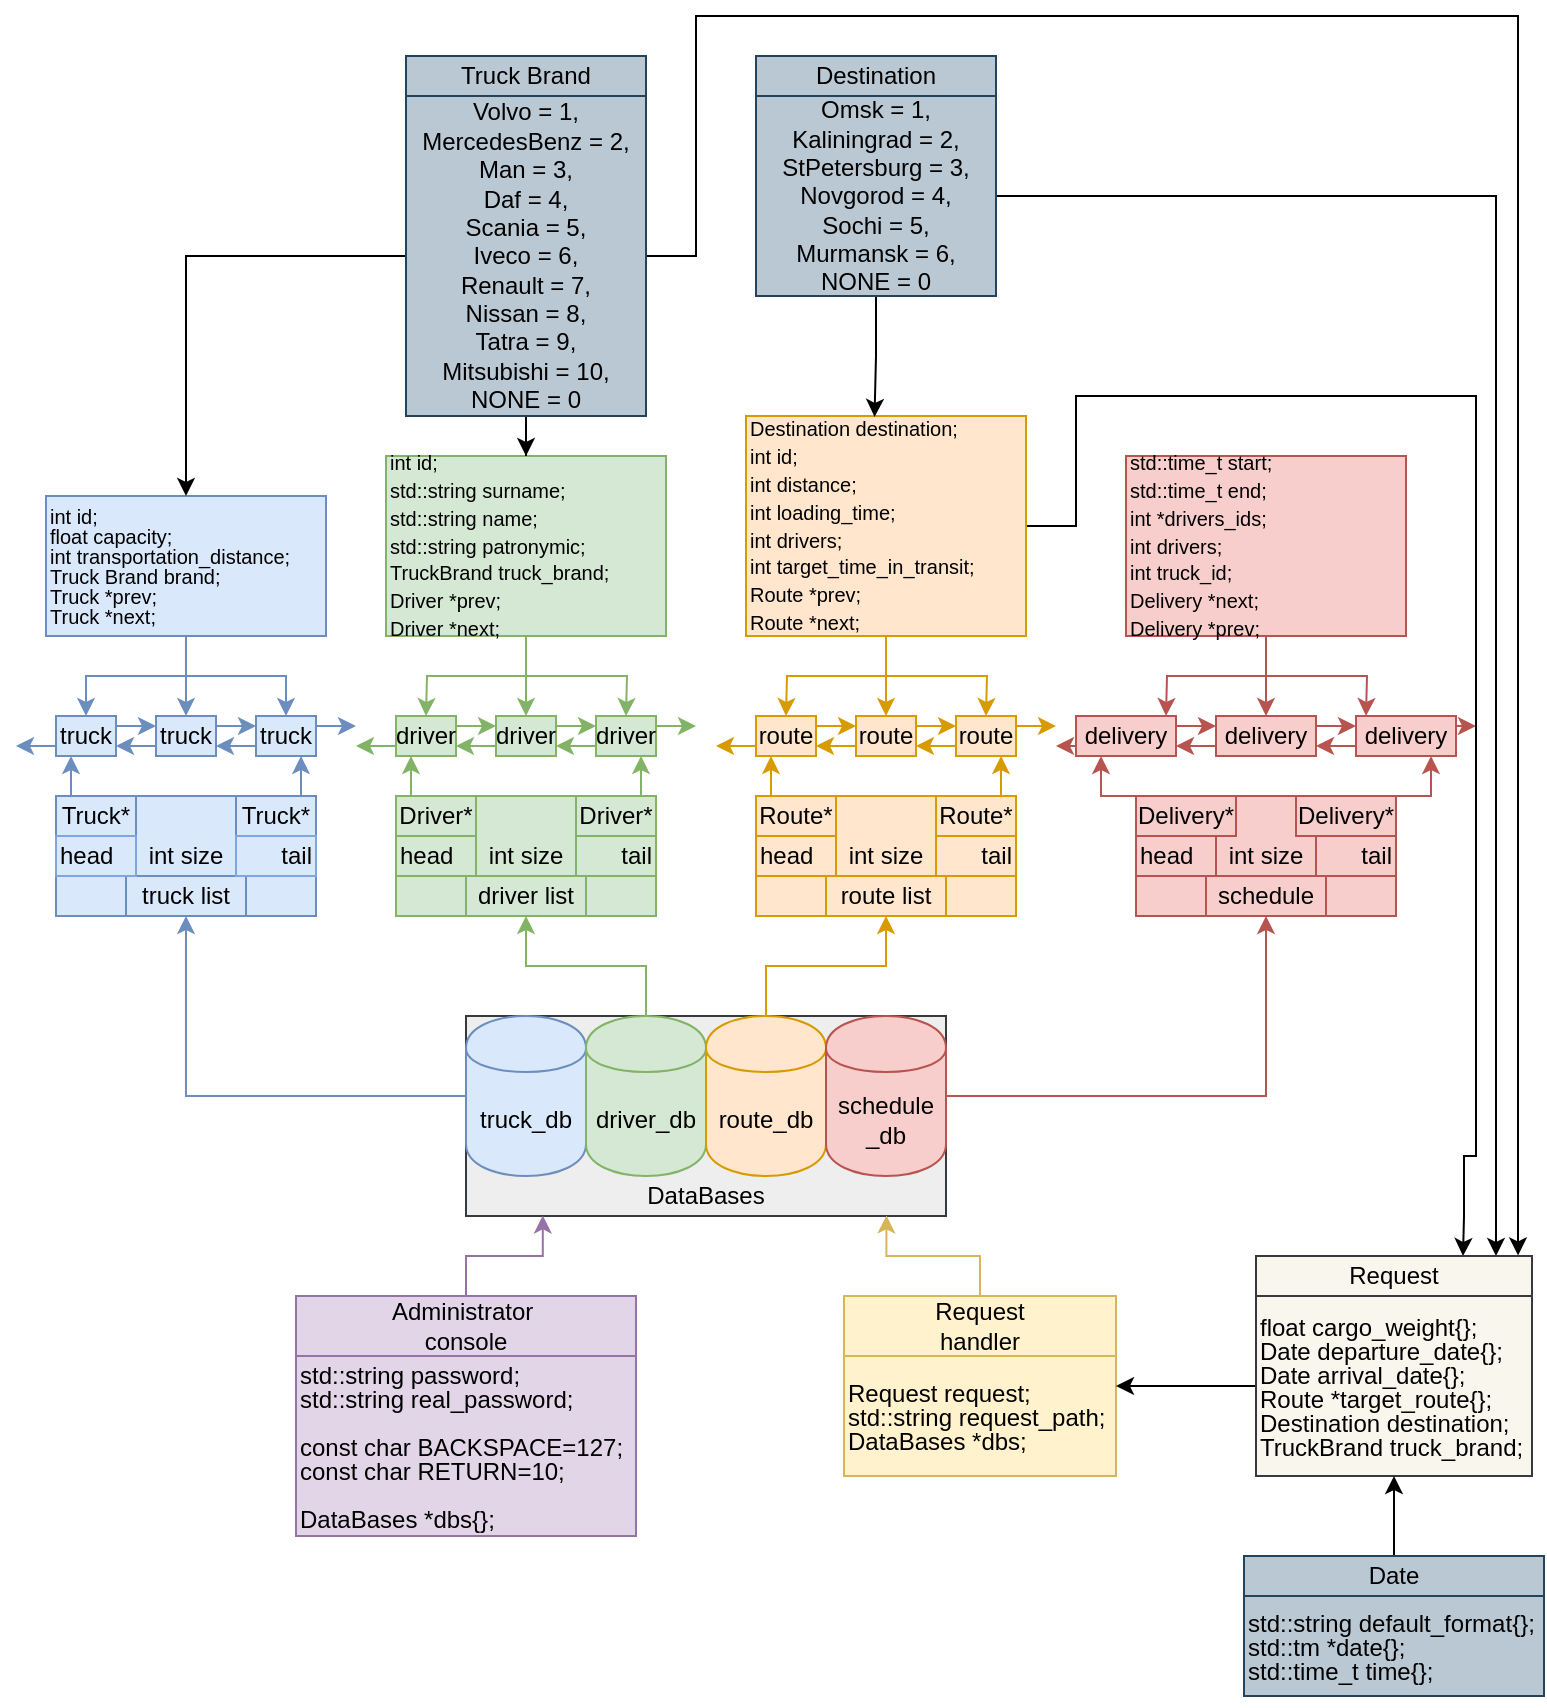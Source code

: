 <mxfile version="13.9.9" type="device"><diagram id="n6mHohmxDM7o-OquMsYE" name="Page-1"><mxGraphModel dx="2247" dy="1992" grid="1" gridSize="10" guides="1" tooltips="1" connect="1" arrows="1" fold="1" page="1" pageScale="1" pageWidth="827" pageHeight="1169" math="0" shadow="0"><root><mxCell id="0"/><mxCell id="1" parent="0"/><mxCell id="5kp5psPWFMdRMqRrBMbs-1" value="" style="rounded=1;whiteSpace=wrap;html=1;arcSize=0;fillColor=#eeeeee;strokeColor=#36393d;" parent="1" vertex="1"><mxGeometry x="225" y="170" width="240" height="100" as="geometry"/></mxCell><mxCell id="5kp5psPWFMdRMqRrBMbs-132" style="edgeStyle=orthogonalEdgeStyle;rounded=0;orthogonalLoop=1;jettySize=auto;html=1;entryX=0.5;entryY=1;entryDx=0;entryDy=0;fillColor=#dae8fc;strokeColor=#6c8ebf;" parent="1" source="5kp5psPWFMdRMqRrBMbs-7" target="5kp5psPWFMdRMqRrBMbs-36" edge="1"><mxGeometry relative="1" as="geometry"/></mxCell><mxCell id="5kp5psPWFMdRMqRrBMbs-7" value="truck_db" style="shape=cylinder;whiteSpace=wrap;html=1;boundedLbl=1;backgroundOutline=1;fillColor=#dae8fc;strokeColor=#6c8ebf;" parent="1" vertex="1"><mxGeometry x="225" y="170" width="60" height="80" as="geometry"/></mxCell><mxCell id="5kp5psPWFMdRMqRrBMbs-133" style="edgeStyle=orthogonalEdgeStyle;rounded=0;orthogonalLoop=1;jettySize=auto;html=1;entryX=0.5;entryY=1;entryDx=0;entryDy=0;fillColor=#d5e8d4;strokeColor=#82b366;" parent="1" source="5kp5psPWFMdRMqRrBMbs-8" target="5kp5psPWFMdRMqRrBMbs-80" edge="1"><mxGeometry relative="1" as="geometry"/></mxCell><mxCell id="5kp5psPWFMdRMqRrBMbs-8" value="driver_db" style="shape=cylinder;whiteSpace=wrap;html=1;boundedLbl=1;backgroundOutline=1;fillColor=#d5e8d4;strokeColor=#82b366;" parent="1" vertex="1"><mxGeometry x="285" y="170" width="60" height="80" as="geometry"/></mxCell><mxCell id="5kp5psPWFMdRMqRrBMbs-134" style="edgeStyle=orthogonalEdgeStyle;rounded=0;orthogonalLoop=1;jettySize=auto;html=1;entryX=0.5;entryY=1;entryDx=0;entryDy=0;fillColor=#ffe6cc;strokeColor=#d79b00;" parent="1" source="5kp5psPWFMdRMqRrBMbs-9" target="5kp5psPWFMdRMqRrBMbs-100" edge="1"><mxGeometry relative="1" as="geometry"/></mxCell><mxCell id="5kp5psPWFMdRMqRrBMbs-9" value="route_db" style="shape=cylinder;whiteSpace=wrap;html=1;boundedLbl=1;backgroundOutline=1;fillColor=#ffe6cc;strokeColor=#d79b00;" parent="1" vertex="1"><mxGeometry x="345" y="170" width="60" height="80" as="geometry"/></mxCell><mxCell id="5kp5psPWFMdRMqRrBMbs-135" style="edgeStyle=orthogonalEdgeStyle;rounded=0;orthogonalLoop=1;jettySize=auto;html=1;entryX=0.5;entryY=1;entryDx=0;entryDy=0;fillColor=#f8cecc;strokeColor=#b85450;" parent="1" source="5kp5psPWFMdRMqRrBMbs-10" target="5kp5psPWFMdRMqRrBMbs-120" edge="1"><mxGeometry relative="1" as="geometry"/></mxCell><mxCell id="5kp5psPWFMdRMqRrBMbs-10" value="schedule&lt;br&gt;_db" style="shape=cylinder;whiteSpace=wrap;html=1;boundedLbl=1;backgroundOutline=1;fillColor=#f8cecc;strokeColor=#b85450;" parent="1" vertex="1"><mxGeometry x="405" y="170" width="60" height="80" as="geometry"/></mxCell><mxCell id="5kp5psPWFMdRMqRrBMbs-11" value="DataBases" style="text;html=1;strokeColor=none;fillColor=none;align=center;verticalAlign=middle;whiteSpace=wrap;rounded=0;" parent="1" vertex="1"><mxGeometry x="310" y="250" width="70" height="20" as="geometry"/></mxCell><mxCell id="lHsm9hXF4yc0AMKcYrPm-3" style="edgeStyle=orthogonalEdgeStyle;rounded=0;sketch=0;orthogonalLoop=1;jettySize=auto;html=1;entryX=0.16;entryY=0.997;entryDx=0;entryDy=0;entryPerimeter=0;shadow=0;fillColor=#e1d5e7;strokeColor=#9673a6;" parent="1" source="5kp5psPWFMdRMqRrBMbs-12" target="5kp5psPWFMdRMqRrBMbs-1" edge="1"><mxGeometry relative="1" as="geometry"/></mxCell><mxCell id="5kp5psPWFMdRMqRrBMbs-12" value="Administrator&amp;nbsp;&lt;br&gt;console" style="rounded=0;whiteSpace=wrap;html=1;fillColor=#e1d5e7;strokeColor=#9673a6;" parent="1" vertex="1"><mxGeometry x="140" y="310" width="170" height="30" as="geometry"/></mxCell><mxCell id="5kp5psPWFMdRMqRrBMbs-13" value="truck" style="rounded=0;whiteSpace=wrap;html=1;fillColor=#dae8fc;strokeColor=#6c8ebf;" parent="1" vertex="1"><mxGeometry x="20" y="20" width="30" height="20" as="geometry"/></mxCell><mxCell id="5kp5psPWFMdRMqRrBMbs-14" value="truck" style="rounded=0;whiteSpace=wrap;html=1;fillColor=#dae8fc;strokeColor=#6c8ebf;" parent="1" vertex="1"><mxGeometry x="70" y="20" width="30" height="20" as="geometry"/></mxCell><mxCell id="5kp5psPWFMdRMqRrBMbs-15" value="truck" style="rounded=0;whiteSpace=wrap;html=1;fillColor=#dae8fc;strokeColor=#6c8ebf;" parent="1" vertex="1"><mxGeometry x="120" y="20" width="30" height="20" as="geometry"/></mxCell><mxCell id="5kp5psPWFMdRMqRrBMbs-17" value="" style="endArrow=classic;html=1;exitX=1;exitY=0.25;exitDx=0;exitDy=0;entryX=0;entryY=0.25;entryDx=0;entryDy=0;fillColor=#dae8fc;strokeColor=#6c8ebf;" parent="1" source="5kp5psPWFMdRMqRrBMbs-13" target="5kp5psPWFMdRMqRrBMbs-14" edge="1"><mxGeometry width="50" height="50" relative="1" as="geometry"><mxPoint x="60" y="90" as="sourcePoint"/><mxPoint x="110" y="40" as="targetPoint"/></mxGeometry></mxCell><mxCell id="5kp5psPWFMdRMqRrBMbs-18" value="" style="endArrow=classic;html=1;exitX=1;exitY=0.25;exitDx=0;exitDy=0;entryX=0;entryY=0.25;entryDx=0;entryDy=0;fillColor=#dae8fc;strokeColor=#6c8ebf;" parent="1" source="5kp5psPWFMdRMqRrBMbs-14" target="5kp5psPWFMdRMqRrBMbs-15" edge="1"><mxGeometry width="50" height="50" relative="1" as="geometry"><mxPoint x="100" y="29.95" as="sourcePoint"/><mxPoint x="120" y="29.95" as="targetPoint"/></mxGeometry></mxCell><mxCell id="5kp5psPWFMdRMqRrBMbs-21" value="" style="endArrow=classic;html=1;exitX=0;exitY=0.75;exitDx=0;exitDy=0;entryX=1;entryY=0.75;entryDx=0;entryDy=0;fillColor=#dae8fc;strokeColor=#6c8ebf;" parent="1" source="5kp5psPWFMdRMqRrBMbs-15" target="5kp5psPWFMdRMqRrBMbs-14" edge="1"><mxGeometry width="50" height="50" relative="1" as="geometry"><mxPoint x="80" y="45" as="sourcePoint"/><mxPoint x="100" y="45" as="targetPoint"/></mxGeometry></mxCell><mxCell id="5kp5psPWFMdRMqRrBMbs-22" value="" style="endArrow=classic;html=1;exitX=0;exitY=0.75;exitDx=0;exitDy=0;entryX=1;entryY=0.75;entryDx=0;entryDy=0;fillColor=#dae8fc;strokeColor=#6c8ebf;" parent="1" source="5kp5psPWFMdRMqRrBMbs-14" target="5kp5psPWFMdRMqRrBMbs-13" edge="1"><mxGeometry width="50" height="50" relative="1" as="geometry"><mxPoint x="90" y="55" as="sourcePoint"/><mxPoint x="110" y="55" as="targetPoint"/></mxGeometry></mxCell><mxCell id="5kp5psPWFMdRMqRrBMbs-35" value="" style="rounded=0;whiteSpace=wrap;html=1;fillColor=#dae8fc;strokeColor=#6c8ebf;" parent="1" vertex="1"><mxGeometry x="20" y="60" width="130" height="60" as="geometry"/></mxCell><mxCell id="5kp5psPWFMdRMqRrBMbs-36" value="truck list" style="text;html=1;strokeColor=#6c8ebf;fillColor=#dae8fc;align=center;verticalAlign=middle;whiteSpace=wrap;rounded=0;" parent="1" vertex="1"><mxGeometry x="55" y="100" width="60" height="20" as="geometry"/></mxCell><mxCell id="5kp5psPWFMdRMqRrBMbs-42" style="edgeStyle=orthogonalEdgeStyle;rounded=0;orthogonalLoop=1;jettySize=auto;html=1;exitX=0.25;exitY=0;exitDx=0;exitDy=0;entryX=0.25;entryY=1;entryDx=0;entryDy=0;fillColor=#dae8fc;strokeColor=#6c8ebf;" parent="1" source="5kp5psPWFMdRMqRrBMbs-38" target="5kp5psPWFMdRMqRrBMbs-13" edge="1"><mxGeometry relative="1" as="geometry"/></mxCell><mxCell id="5kp5psPWFMdRMqRrBMbs-38" value="Truck*" style="rounded=0;whiteSpace=wrap;html=1;fillColor=#dae8fc;strokeColor=#6c8ebf;" parent="1" vertex="1"><mxGeometry x="20" y="60" width="40" height="20" as="geometry"/></mxCell><mxCell id="5kp5psPWFMdRMqRrBMbs-39" value="head" style="text;html=1;strokeColor=#7EA6E0;fillColor=none;align=left;verticalAlign=middle;whiteSpace=wrap;rounded=0;" parent="1" vertex="1"><mxGeometry x="20" y="80" width="40" height="20" as="geometry"/></mxCell><mxCell id="5kp5psPWFMdRMqRrBMbs-43" style="edgeStyle=orthogonalEdgeStyle;rounded=0;orthogonalLoop=1;jettySize=auto;html=1;exitX=0.75;exitY=0;exitDx=0;exitDy=0;entryX=0.75;entryY=1;entryDx=0;entryDy=0;fillColor=#dae8fc;strokeColor=#6c8ebf;" parent="1" source="5kp5psPWFMdRMqRrBMbs-40" target="5kp5psPWFMdRMqRrBMbs-15" edge="1"><mxGeometry relative="1" as="geometry"/></mxCell><mxCell id="5kp5psPWFMdRMqRrBMbs-40" value="Truck*" style="rounded=0;whiteSpace=wrap;html=1;fillColor=#dae8fc;strokeColor=#6c8ebf;" parent="1" vertex="1"><mxGeometry x="110" y="60" width="40" height="20" as="geometry"/></mxCell><mxCell id="5kp5psPWFMdRMqRrBMbs-41" value="tail" style="text;html=1;strokeColor=#7EA6E0;fillColor=none;align=right;verticalAlign=middle;whiteSpace=wrap;rounded=0;" parent="1" vertex="1"><mxGeometry x="110" y="80" width="40" height="20" as="geometry"/></mxCell><mxCell id="5kp5psPWFMdRMqRrBMbs-46" value="" style="endArrow=classic;html=1;exitX=0;exitY=0.75;exitDx=0;exitDy=0;fillColor=#dae8fc;strokeColor=#6c8ebf;" parent="1" source="5kp5psPWFMdRMqRrBMbs-13" edge="1"><mxGeometry width="50" height="50" relative="1" as="geometry"><mxPoint x="-10" y="20" as="sourcePoint"/><mxPoint y="35" as="targetPoint"/></mxGeometry></mxCell><mxCell id="5kp5psPWFMdRMqRrBMbs-47" value="" style="endArrow=classic;html=1;exitX=1;exitY=0.25;exitDx=0;exitDy=0;fillColor=#dae8fc;strokeColor=#6c8ebf;" parent="1" source="5kp5psPWFMdRMqRrBMbs-15" edge="1"><mxGeometry width="50" height="50" relative="1" as="geometry"><mxPoint x="180" y="29.9" as="sourcePoint"/><mxPoint x="170" y="25" as="targetPoint"/></mxGeometry></mxCell><mxCell id="5kp5psPWFMdRMqRrBMbs-136" style="edgeStyle=orthogonalEdgeStyle;rounded=0;orthogonalLoop=1;jettySize=auto;html=1;entryX=0.5;entryY=0;entryDx=0;entryDy=0;fillColor=#dae8fc;strokeColor=#6c8ebf;" parent="1" source="5kp5psPWFMdRMqRrBMbs-48" target="5kp5psPWFMdRMqRrBMbs-13" edge="1"><mxGeometry relative="1" as="geometry"/></mxCell><mxCell id="5kp5psPWFMdRMqRrBMbs-137" style="edgeStyle=orthogonalEdgeStyle;rounded=0;orthogonalLoop=1;jettySize=auto;html=1;entryX=0.5;entryY=0;entryDx=0;entryDy=0;fillColor=#dae8fc;strokeColor=#6c8ebf;" parent="1" source="5kp5psPWFMdRMqRrBMbs-48" target="5kp5psPWFMdRMqRrBMbs-14" edge="1"><mxGeometry relative="1" as="geometry"/></mxCell><mxCell id="5kp5psPWFMdRMqRrBMbs-138" style="edgeStyle=orthogonalEdgeStyle;rounded=0;orthogonalLoop=1;jettySize=auto;html=1;entryX=0.5;entryY=0;entryDx=0;entryDy=0;fillColor=#dae8fc;strokeColor=#6c8ebf;" parent="1" source="5kp5psPWFMdRMqRrBMbs-48" target="5kp5psPWFMdRMqRrBMbs-15" edge="1"><mxGeometry relative="1" as="geometry"/></mxCell><mxCell id="5kp5psPWFMdRMqRrBMbs-48" value="&lt;div style=&quot;line-height: 30% ; font-size: 10px&quot;&gt;&lt;p style=&quot;line-height: 100%&quot;&gt;&lt;span&gt;int id;&lt;br&gt;&lt;/span&gt;&lt;span&gt;float capacity;&amp;nbsp;&lt;br&gt;&lt;/span&gt;&lt;span&gt;int transportation_distance;&amp;nbsp;&lt;br&gt;&lt;/span&gt;&lt;span&gt;Truck Brand brand;&amp;nbsp;&lt;br&gt;&lt;/span&gt;&lt;span&gt;Truck *prev;&amp;nbsp;&lt;br&gt;&lt;/span&gt;&lt;span&gt;Truck *next;&lt;/span&gt;&lt;/p&gt;&lt;/div&gt;" style="rounded=0;whiteSpace=wrap;html=1;fillColor=#dae8fc;strokeColor=#6c8ebf;align=left;" parent="1" vertex="1"><mxGeometry x="15" y="-90" width="140" height="70" as="geometry"/></mxCell><mxCell id="5kp5psPWFMdRMqRrBMbs-72" value="driver" style="rounded=0;whiteSpace=wrap;html=1;fillColor=#d5e8d4;strokeColor=#82b366;" parent="1" vertex="1"><mxGeometry x="190" y="20" width="30" height="20" as="geometry"/></mxCell><mxCell id="5kp5psPWFMdRMqRrBMbs-73" value="driver" style="rounded=0;whiteSpace=wrap;html=1;fillColor=#d5e8d4;strokeColor=#82b366;" parent="1" vertex="1"><mxGeometry x="240" y="20" width="30" height="20" as="geometry"/></mxCell><mxCell id="5kp5psPWFMdRMqRrBMbs-74" value="driver" style="rounded=0;whiteSpace=wrap;html=1;fillColor=#d5e8d4;strokeColor=#82b366;" parent="1" vertex="1"><mxGeometry x="290" y="20" width="30" height="20" as="geometry"/></mxCell><mxCell id="5kp5psPWFMdRMqRrBMbs-75" value="" style="endArrow=classic;html=1;exitX=1;exitY=0.25;exitDx=0;exitDy=0;entryX=0;entryY=0.25;entryDx=0;entryDy=0;fillColor=#d5e8d4;strokeColor=#82b366;" parent="1" source="5kp5psPWFMdRMqRrBMbs-72" target="5kp5psPWFMdRMqRrBMbs-73" edge="1"><mxGeometry width="50" height="50" relative="1" as="geometry"><mxPoint x="230" y="90" as="sourcePoint"/><mxPoint x="280" y="40" as="targetPoint"/></mxGeometry></mxCell><mxCell id="5kp5psPWFMdRMqRrBMbs-76" value="" style="endArrow=classic;html=1;exitX=1;exitY=0.25;exitDx=0;exitDy=0;entryX=0;entryY=0.25;entryDx=0;entryDy=0;fillColor=#d5e8d4;strokeColor=#82b366;" parent="1" source="5kp5psPWFMdRMqRrBMbs-73" target="5kp5psPWFMdRMqRrBMbs-74" edge="1"><mxGeometry width="50" height="50" relative="1" as="geometry"><mxPoint x="270" y="29.95" as="sourcePoint"/><mxPoint x="290" y="29.95" as="targetPoint"/></mxGeometry></mxCell><mxCell id="5kp5psPWFMdRMqRrBMbs-77" value="" style="endArrow=classic;html=1;exitX=0;exitY=0.75;exitDx=0;exitDy=0;entryX=1;entryY=0.75;entryDx=0;entryDy=0;fillColor=#d5e8d4;strokeColor=#82b366;" parent="1" source="5kp5psPWFMdRMqRrBMbs-74" target="5kp5psPWFMdRMqRrBMbs-73" edge="1"><mxGeometry width="50" height="50" relative="1" as="geometry"><mxPoint x="250" y="45" as="sourcePoint"/><mxPoint x="270" y="45" as="targetPoint"/></mxGeometry></mxCell><mxCell id="5kp5psPWFMdRMqRrBMbs-78" value="" style="endArrow=classic;html=1;exitX=0;exitY=0.75;exitDx=0;exitDy=0;entryX=1;entryY=0.75;entryDx=0;entryDy=0;fillColor=#d5e8d4;strokeColor=#82b366;" parent="1" source="5kp5psPWFMdRMqRrBMbs-73" target="5kp5psPWFMdRMqRrBMbs-72" edge="1"><mxGeometry width="50" height="50" relative="1" as="geometry"><mxPoint x="260" y="55" as="sourcePoint"/><mxPoint x="280" y="55" as="targetPoint"/></mxGeometry></mxCell><mxCell id="5kp5psPWFMdRMqRrBMbs-79" value="" style="rounded=0;whiteSpace=wrap;html=1;fillColor=#d5e8d4;strokeColor=#82b366;" parent="1" vertex="1"><mxGeometry x="190" y="60" width="130" height="60" as="geometry"/></mxCell><mxCell id="5kp5psPWFMdRMqRrBMbs-80" value="driver list" style="text;html=1;strokeColor=#82b366;fillColor=#d5e8d4;align=center;verticalAlign=middle;whiteSpace=wrap;rounded=0;" parent="1" vertex="1"><mxGeometry x="225" y="100" width="60" height="20" as="geometry"/></mxCell><mxCell id="5kp5psPWFMdRMqRrBMbs-81" style="edgeStyle=orthogonalEdgeStyle;rounded=0;orthogonalLoop=1;jettySize=auto;html=1;exitX=0.25;exitY=0;exitDx=0;exitDy=0;entryX=0.25;entryY=1;entryDx=0;entryDy=0;fillColor=#d5e8d4;strokeColor=#82b366;" parent="1" source="5kp5psPWFMdRMqRrBMbs-82" target="5kp5psPWFMdRMqRrBMbs-72" edge="1"><mxGeometry relative="1" as="geometry"/></mxCell><mxCell id="5kp5psPWFMdRMqRrBMbs-82" value="Driver*" style="rounded=0;whiteSpace=wrap;html=1;fillColor=#d5e8d4;strokeColor=#82b366;" parent="1" vertex="1"><mxGeometry x="190" y="60" width="40" height="20" as="geometry"/></mxCell><mxCell id="5kp5psPWFMdRMqRrBMbs-83" value="head" style="text;html=1;strokeColor=#82b366;fillColor=#d5e8d4;align=left;verticalAlign=middle;whiteSpace=wrap;rounded=0;" parent="1" vertex="1"><mxGeometry x="190" y="80" width="40" height="20" as="geometry"/></mxCell><mxCell id="5kp5psPWFMdRMqRrBMbs-84" style="edgeStyle=orthogonalEdgeStyle;rounded=0;orthogonalLoop=1;jettySize=auto;html=1;exitX=0.75;exitY=0;exitDx=0;exitDy=0;entryX=0.75;entryY=1;entryDx=0;entryDy=0;fillColor=#d5e8d4;strokeColor=#82b366;" parent="1" source="5kp5psPWFMdRMqRrBMbs-85" target="5kp5psPWFMdRMqRrBMbs-74" edge="1"><mxGeometry relative="1" as="geometry"/></mxCell><mxCell id="5kp5psPWFMdRMqRrBMbs-85" value="Driver*" style="rounded=0;whiteSpace=wrap;html=1;fillColor=#d5e8d4;strokeColor=#82b366;" parent="1" vertex="1"><mxGeometry x="280" y="60" width="40" height="20" as="geometry"/></mxCell><mxCell id="5kp5psPWFMdRMqRrBMbs-86" value="tail" style="text;html=1;strokeColor=#82b366;fillColor=#d5e8d4;align=right;verticalAlign=middle;whiteSpace=wrap;rounded=0;" parent="1" vertex="1"><mxGeometry x="280" y="80" width="40" height="20" as="geometry"/></mxCell><mxCell id="5kp5psPWFMdRMqRrBMbs-87" value="" style="endArrow=classic;html=1;exitX=0;exitY=0.75;exitDx=0;exitDy=0;fillColor=#d5e8d4;strokeColor=#82b366;" parent="1" source="5kp5psPWFMdRMqRrBMbs-72" edge="1"><mxGeometry width="50" height="50" relative="1" as="geometry"><mxPoint x="160" y="20" as="sourcePoint"/><mxPoint x="170" y="35" as="targetPoint"/></mxGeometry></mxCell><mxCell id="5kp5psPWFMdRMqRrBMbs-88" value="" style="endArrow=classic;html=1;exitX=1;exitY=0.25;exitDx=0;exitDy=0;fillColor=#d5e8d4;strokeColor=#82b366;" parent="1" source="5kp5psPWFMdRMqRrBMbs-74" edge="1"><mxGeometry width="50" height="50" relative="1" as="geometry"><mxPoint x="350" y="29.9" as="sourcePoint"/><mxPoint x="340" y="25" as="targetPoint"/></mxGeometry></mxCell><mxCell id="5kp5psPWFMdRMqRrBMbs-92" value="route" style="rounded=0;whiteSpace=wrap;html=1;fillColor=#ffe6cc;strokeColor=#d79b00;" parent="1" vertex="1"><mxGeometry x="370" y="20" width="30" height="20" as="geometry"/></mxCell><mxCell id="5kp5psPWFMdRMqRrBMbs-93" value="route" style="rounded=0;whiteSpace=wrap;html=1;fillColor=#ffe6cc;strokeColor=#d79b00;" parent="1" vertex="1"><mxGeometry x="420" y="20" width="30" height="20" as="geometry"/></mxCell><mxCell id="5kp5psPWFMdRMqRrBMbs-94" value="route" style="rounded=0;whiteSpace=wrap;html=1;fillColor=#ffe6cc;strokeColor=#d79b00;" parent="1" vertex="1"><mxGeometry x="470" y="20" width="30" height="20" as="geometry"/></mxCell><mxCell id="5kp5psPWFMdRMqRrBMbs-95" value="" style="endArrow=classic;html=1;exitX=1;exitY=0.25;exitDx=0;exitDy=0;entryX=0;entryY=0.25;entryDx=0;entryDy=0;fillColor=#ffe6cc;strokeColor=#d79b00;" parent="1" source="5kp5psPWFMdRMqRrBMbs-92" target="5kp5psPWFMdRMqRrBMbs-93" edge="1"><mxGeometry width="50" height="50" relative="1" as="geometry"><mxPoint x="410" y="90" as="sourcePoint"/><mxPoint x="460" y="40" as="targetPoint"/></mxGeometry></mxCell><mxCell id="5kp5psPWFMdRMqRrBMbs-96" value="" style="endArrow=classic;html=1;exitX=1;exitY=0.25;exitDx=0;exitDy=0;entryX=0;entryY=0.25;entryDx=0;entryDy=0;fillColor=#ffe6cc;strokeColor=#d79b00;" parent="1" source="5kp5psPWFMdRMqRrBMbs-93" target="5kp5psPWFMdRMqRrBMbs-94" edge="1"><mxGeometry width="50" height="50" relative="1" as="geometry"><mxPoint x="450" y="29.95" as="sourcePoint"/><mxPoint x="470" y="29.95" as="targetPoint"/></mxGeometry></mxCell><mxCell id="5kp5psPWFMdRMqRrBMbs-97" value="" style="endArrow=classic;html=1;exitX=0;exitY=0.75;exitDx=0;exitDy=0;entryX=1;entryY=0.75;entryDx=0;entryDy=0;fillColor=#ffe6cc;strokeColor=#d79b00;" parent="1" source="5kp5psPWFMdRMqRrBMbs-94" target="5kp5psPWFMdRMqRrBMbs-93" edge="1"><mxGeometry width="50" height="50" relative="1" as="geometry"><mxPoint x="430" y="45" as="sourcePoint"/><mxPoint x="450" y="45" as="targetPoint"/></mxGeometry></mxCell><mxCell id="5kp5psPWFMdRMqRrBMbs-98" value="" style="endArrow=classic;html=1;exitX=0;exitY=0.75;exitDx=0;exitDy=0;entryX=1;entryY=0.75;entryDx=0;entryDy=0;fillColor=#ffe6cc;strokeColor=#d79b00;" parent="1" source="5kp5psPWFMdRMqRrBMbs-93" target="5kp5psPWFMdRMqRrBMbs-92" edge="1"><mxGeometry width="50" height="50" relative="1" as="geometry"><mxPoint x="440" y="55" as="sourcePoint"/><mxPoint x="460" y="55" as="targetPoint"/></mxGeometry></mxCell><mxCell id="5kp5psPWFMdRMqRrBMbs-99" value="" style="rounded=0;whiteSpace=wrap;html=1;fillColor=#ffe6cc;strokeColor=#d79b00;" parent="1" vertex="1"><mxGeometry x="370" y="60" width="130" height="60" as="geometry"/></mxCell><mxCell id="5kp5psPWFMdRMqRrBMbs-100" value="route list" style="text;html=1;strokeColor=#d79b00;fillColor=#ffe6cc;align=center;verticalAlign=middle;whiteSpace=wrap;rounded=0;" parent="1" vertex="1"><mxGeometry x="405" y="100" width="60" height="20" as="geometry"/></mxCell><mxCell id="5kp5psPWFMdRMqRrBMbs-101" style="edgeStyle=orthogonalEdgeStyle;rounded=0;orthogonalLoop=1;jettySize=auto;html=1;exitX=0.25;exitY=0;exitDx=0;exitDy=0;entryX=0.25;entryY=1;entryDx=0;entryDy=0;fillColor=#ffe6cc;strokeColor=#d79b00;" parent="1" source="5kp5psPWFMdRMqRrBMbs-102" target="5kp5psPWFMdRMqRrBMbs-92" edge="1"><mxGeometry relative="1" as="geometry"/></mxCell><mxCell id="5kp5psPWFMdRMqRrBMbs-102" value="Route*" style="rounded=0;whiteSpace=wrap;html=1;fillColor=#ffe6cc;strokeColor=#d79b00;" parent="1" vertex="1"><mxGeometry x="370" y="60" width="40" height="20" as="geometry"/></mxCell><mxCell id="5kp5psPWFMdRMqRrBMbs-103" value="head" style="text;html=1;strokeColor=#d79b00;fillColor=#ffe6cc;align=left;verticalAlign=middle;whiteSpace=wrap;rounded=0;" parent="1" vertex="1"><mxGeometry x="370" y="80" width="40" height="20" as="geometry"/></mxCell><mxCell id="5kp5psPWFMdRMqRrBMbs-104" style="edgeStyle=orthogonalEdgeStyle;rounded=0;orthogonalLoop=1;jettySize=auto;html=1;exitX=0.75;exitY=0;exitDx=0;exitDy=0;entryX=0.75;entryY=1;entryDx=0;entryDy=0;fillColor=#ffe6cc;strokeColor=#d79b00;" parent="1" source="5kp5psPWFMdRMqRrBMbs-105" target="5kp5psPWFMdRMqRrBMbs-94" edge="1"><mxGeometry relative="1" as="geometry"/></mxCell><mxCell id="5kp5psPWFMdRMqRrBMbs-105" value="Route*" style="rounded=0;whiteSpace=wrap;html=1;fillColor=#ffe6cc;strokeColor=#d79b00;" parent="1" vertex="1"><mxGeometry x="460" y="60" width="40" height="20" as="geometry"/></mxCell><mxCell id="5kp5psPWFMdRMqRrBMbs-106" value="tail" style="text;html=1;strokeColor=#d79b00;fillColor=#ffe6cc;align=right;verticalAlign=middle;whiteSpace=wrap;rounded=0;" parent="1" vertex="1"><mxGeometry x="460" y="80" width="40" height="20" as="geometry"/></mxCell><mxCell id="5kp5psPWFMdRMqRrBMbs-107" value="" style="endArrow=classic;html=1;exitX=0;exitY=0.75;exitDx=0;exitDy=0;fillColor=#ffe6cc;strokeColor=#d79b00;" parent="1" source="5kp5psPWFMdRMqRrBMbs-92" edge="1"><mxGeometry width="50" height="50" relative="1" as="geometry"><mxPoint x="340" y="20" as="sourcePoint"/><mxPoint x="350" y="35" as="targetPoint"/></mxGeometry></mxCell><mxCell id="5kp5psPWFMdRMqRrBMbs-108" value="" style="endArrow=classic;html=1;exitX=1;exitY=0.25;exitDx=0;exitDy=0;fillColor=#ffe6cc;strokeColor=#d79b00;" parent="1" source="5kp5psPWFMdRMqRrBMbs-94" edge="1"><mxGeometry width="50" height="50" relative="1" as="geometry"><mxPoint x="530" y="29.9" as="sourcePoint"/><mxPoint x="520" y="25" as="targetPoint"/></mxGeometry></mxCell><mxCell id="5kp5psPWFMdRMqRrBMbs-112" value="delivery" style="rounded=0;whiteSpace=wrap;html=1;fillColor=#f8cecc;strokeColor=#b85450;" parent="1" vertex="1"><mxGeometry x="530" y="20" width="50" height="20" as="geometry"/></mxCell><mxCell id="5kp5psPWFMdRMqRrBMbs-113" value="delivery" style="rounded=0;whiteSpace=wrap;html=1;fillColor=#f8cecc;strokeColor=#b85450;" parent="1" vertex="1"><mxGeometry x="600" y="20" width="50" height="20" as="geometry"/></mxCell><mxCell id="5kp5psPWFMdRMqRrBMbs-114" value="delivery" style="rounded=0;whiteSpace=wrap;html=1;fillColor=#f8cecc;strokeColor=#b85450;" parent="1" vertex="1"><mxGeometry x="670" y="20" width="50" height="20" as="geometry"/></mxCell><mxCell id="5kp5psPWFMdRMqRrBMbs-115" value="" style="endArrow=classic;html=1;exitX=1;exitY=0.25;exitDx=0;exitDy=0;entryX=0;entryY=0.25;entryDx=0;entryDy=0;fillColor=#f8cecc;strokeColor=#b85450;" parent="1" source="5kp5psPWFMdRMqRrBMbs-112" target="5kp5psPWFMdRMqRrBMbs-113" edge="1"><mxGeometry width="50" height="50" relative="1" as="geometry"><mxPoint x="600" y="90" as="sourcePoint"/><mxPoint x="650" y="40" as="targetPoint"/></mxGeometry></mxCell><mxCell id="5kp5psPWFMdRMqRrBMbs-116" value="" style="endArrow=classic;html=1;exitX=1;exitY=0.25;exitDx=0;exitDy=0;entryX=0;entryY=0.25;entryDx=0;entryDy=0;fillColor=#f8cecc;strokeColor=#b85450;" parent="1" source="5kp5psPWFMdRMqRrBMbs-113" target="5kp5psPWFMdRMqRrBMbs-114" edge="1"><mxGeometry width="50" height="50" relative="1" as="geometry"><mxPoint x="640" y="29.95" as="sourcePoint"/><mxPoint x="660" y="29.95" as="targetPoint"/></mxGeometry></mxCell><mxCell id="5kp5psPWFMdRMqRrBMbs-117" value="" style="endArrow=classic;html=1;exitX=0;exitY=0.75;exitDx=0;exitDy=0;entryX=1;entryY=0.75;entryDx=0;entryDy=0;fillColor=#f8cecc;strokeColor=#b85450;" parent="1" source="5kp5psPWFMdRMqRrBMbs-114" target="5kp5psPWFMdRMqRrBMbs-113" edge="1"><mxGeometry width="50" height="50" relative="1" as="geometry"><mxPoint x="620" y="45" as="sourcePoint"/><mxPoint x="640" y="45" as="targetPoint"/></mxGeometry></mxCell><mxCell id="5kp5psPWFMdRMqRrBMbs-118" value="" style="endArrow=classic;html=1;exitX=0;exitY=0.75;exitDx=0;exitDy=0;entryX=1;entryY=0.75;entryDx=0;entryDy=0;fillColor=#f8cecc;strokeColor=#b85450;" parent="1" source="5kp5psPWFMdRMqRrBMbs-113" target="5kp5psPWFMdRMqRrBMbs-112" edge="1"><mxGeometry width="50" height="50" relative="1" as="geometry"><mxPoint x="630" y="55" as="sourcePoint"/><mxPoint x="650" y="55" as="targetPoint"/></mxGeometry></mxCell><mxCell id="5kp5psPWFMdRMqRrBMbs-119" value="" style="rounded=0;whiteSpace=wrap;html=1;fillColor=#f8cecc;strokeColor=#b85450;" parent="1" vertex="1"><mxGeometry x="560" y="60" width="130" height="60" as="geometry"/></mxCell><mxCell id="5kp5psPWFMdRMqRrBMbs-120" value="schedule" style="text;html=1;strokeColor=#b85450;fillColor=#f8cecc;align=center;verticalAlign=middle;whiteSpace=wrap;rounded=0;" parent="1" vertex="1"><mxGeometry x="595" y="100" width="60" height="20" as="geometry"/></mxCell><mxCell id="5kp5psPWFMdRMqRrBMbs-121" style="edgeStyle=orthogonalEdgeStyle;rounded=0;orthogonalLoop=1;jettySize=auto;html=1;exitX=0.25;exitY=0;exitDx=0;exitDy=0;entryX=0.25;entryY=1;entryDx=0;entryDy=0;fillColor=#f8cecc;strokeColor=#b85450;" parent="1" source="5kp5psPWFMdRMqRrBMbs-122" target="5kp5psPWFMdRMqRrBMbs-112" edge="1"><mxGeometry relative="1" as="geometry"/></mxCell><mxCell id="5kp5psPWFMdRMqRrBMbs-122" value="Delivery*" style="rounded=0;whiteSpace=wrap;html=1;fillColor=#f8cecc;strokeColor=#b85450;" parent="1" vertex="1"><mxGeometry x="560" y="60" width="50" height="20" as="geometry"/></mxCell><mxCell id="5kp5psPWFMdRMqRrBMbs-123" value="head" style="text;html=1;strokeColor=#b85450;fillColor=#f8cecc;align=left;verticalAlign=middle;whiteSpace=wrap;rounded=0;" parent="1" vertex="1"><mxGeometry x="560" y="80" width="40" height="20" as="geometry"/></mxCell><mxCell id="5kp5psPWFMdRMqRrBMbs-124" style="edgeStyle=orthogonalEdgeStyle;rounded=0;orthogonalLoop=1;jettySize=auto;html=1;exitX=0.75;exitY=0;exitDx=0;exitDy=0;entryX=0.75;entryY=1;entryDx=0;entryDy=0;fillColor=#f8cecc;strokeColor=#b85450;" parent="1" source="5kp5psPWFMdRMqRrBMbs-125" target="5kp5psPWFMdRMqRrBMbs-114" edge="1"><mxGeometry relative="1" as="geometry"/></mxCell><mxCell id="5kp5psPWFMdRMqRrBMbs-125" value="Delivery*" style="rounded=0;whiteSpace=wrap;html=1;fillColor=#f8cecc;strokeColor=#b85450;" parent="1" vertex="1"><mxGeometry x="640" y="60" width="50" height="20" as="geometry"/></mxCell><mxCell id="5kp5psPWFMdRMqRrBMbs-126" value="tail" style="text;html=1;strokeColor=#b85450;fillColor=#f8cecc;align=right;verticalAlign=middle;whiteSpace=wrap;rounded=0;" parent="1" vertex="1"><mxGeometry x="650" y="80" width="40" height="20" as="geometry"/></mxCell><mxCell id="5kp5psPWFMdRMqRrBMbs-127" value="" style="endArrow=classic;html=1;exitX=0;exitY=0.75;exitDx=0;exitDy=0;fillColor=#f8cecc;strokeColor=#b85450;" parent="1" source="5kp5psPWFMdRMqRrBMbs-112" edge="1"><mxGeometry width="50" height="50" relative="1" as="geometry"><mxPoint x="530" y="20" as="sourcePoint"/><mxPoint x="520" y="35" as="targetPoint"/></mxGeometry></mxCell><mxCell id="5kp5psPWFMdRMqRrBMbs-128" value="" style="endArrow=classic;html=1;exitX=1;exitY=0.25;exitDx=0;exitDy=0;fillColor=#f8cecc;strokeColor=#b85450;" parent="1" source="5kp5psPWFMdRMqRrBMbs-114" edge="1"><mxGeometry width="50" height="50" relative="1" as="geometry"><mxPoint x="720" y="29.9" as="sourcePoint"/><mxPoint x="730" y="25" as="targetPoint"/></mxGeometry></mxCell><mxCell id="5kp5psPWFMdRMqRrBMbs-139" style="edgeStyle=orthogonalEdgeStyle;rounded=0;orthogonalLoop=1;jettySize=auto;html=1;entryX=0.5;entryY=0;entryDx=0;entryDy=0;fillColor=#d5e8d4;strokeColor=#82b366;" parent="1" source="5kp5psPWFMdRMqRrBMbs-142" edge="1"><mxGeometry relative="1" as="geometry"><mxPoint x="205" y="20" as="targetPoint"/></mxGeometry></mxCell><mxCell id="5kp5psPWFMdRMqRrBMbs-140" style="edgeStyle=orthogonalEdgeStyle;rounded=0;orthogonalLoop=1;jettySize=auto;html=1;entryX=0.5;entryY=0;entryDx=0;entryDy=0;fillColor=#d5e8d4;strokeColor=#82b366;" parent="1" source="5kp5psPWFMdRMqRrBMbs-142" edge="1"><mxGeometry relative="1" as="geometry"><mxPoint x="255" y="20" as="targetPoint"/></mxGeometry></mxCell><mxCell id="5kp5psPWFMdRMqRrBMbs-141" style="edgeStyle=orthogonalEdgeStyle;rounded=0;orthogonalLoop=1;jettySize=auto;html=1;entryX=0.5;entryY=0;entryDx=0;entryDy=0;fillColor=#d5e8d4;strokeColor=#82b366;" parent="1" source="5kp5psPWFMdRMqRrBMbs-142" edge="1"><mxGeometry relative="1" as="geometry"><mxPoint x="305" y="20" as="targetPoint"/></mxGeometry></mxCell><mxCell id="5kp5psPWFMdRMqRrBMbs-142" value="&lt;div style=&quot;line-height: 30%&quot;&gt;&lt;p style=&quot;line-height: 108%&quot;&gt;&lt;span style=&quot;font-size: 10px&quot;&gt;int id;&lt;br&gt;&lt;/span&gt;&lt;span style=&quot;font-size: 10px&quot;&gt;std::string surname;&lt;br&gt;&lt;/span&gt;&lt;span style=&quot;font-size: 10px&quot;&gt;std::string name;&lt;br&gt;&lt;/span&gt;&lt;span style=&quot;font-size: 10px&quot;&gt;std::string patronymic;&lt;br&gt;&lt;/span&gt;&lt;span style=&quot;font-size: 10px&quot;&gt;TruckBrand truck_brand;&lt;br&gt;&lt;/span&gt;&lt;span style=&quot;font-size: 10px&quot;&gt;Driver *prev;&lt;br&gt;&lt;/span&gt;&lt;span style=&quot;font-size: 10px&quot;&gt;Driver *next;&lt;/span&gt;&lt;/p&gt;&lt;/div&gt;" style="rounded=0;whiteSpace=wrap;html=1;fillColor=#d5e8d4;strokeColor=#82b366;align=left;" parent="1" vertex="1"><mxGeometry x="185" y="-110" width="140" height="90" as="geometry"/></mxCell><mxCell id="5kp5psPWFMdRMqRrBMbs-143" style="edgeStyle=orthogonalEdgeStyle;rounded=0;orthogonalLoop=1;jettySize=auto;html=1;entryX=0.5;entryY=0;entryDx=0;entryDy=0;fillColor=#ffe6cc;strokeColor=#d79b00;" parent="1" source="5kp5psPWFMdRMqRrBMbs-146" edge="1"><mxGeometry relative="1" as="geometry"><mxPoint x="385" y="20" as="targetPoint"/></mxGeometry></mxCell><mxCell id="5kp5psPWFMdRMqRrBMbs-144" style="edgeStyle=orthogonalEdgeStyle;rounded=0;orthogonalLoop=1;jettySize=auto;html=1;entryX=0.5;entryY=0;entryDx=0;entryDy=0;fillColor=#ffe6cc;strokeColor=#d79b00;" parent="1" source="5kp5psPWFMdRMqRrBMbs-146" edge="1"><mxGeometry relative="1" as="geometry"><mxPoint x="435" y="20" as="targetPoint"/></mxGeometry></mxCell><mxCell id="5kp5psPWFMdRMqRrBMbs-145" style="edgeStyle=orthogonalEdgeStyle;rounded=0;orthogonalLoop=1;jettySize=auto;html=1;entryX=0.5;entryY=0;entryDx=0;entryDy=0;fillColor=#ffe6cc;strokeColor=#d79b00;" parent="1" source="5kp5psPWFMdRMqRrBMbs-146" edge="1"><mxGeometry relative="1" as="geometry"><mxPoint x="485" y="20" as="targetPoint"/></mxGeometry></mxCell><mxCell id="lHsm9hXF4yc0AMKcYrPm-14" style="edgeStyle=orthogonalEdgeStyle;rounded=0;sketch=0;orthogonalLoop=1;jettySize=auto;html=1;shadow=0;entryX=0.75;entryY=0;entryDx=0;entryDy=0;" parent="1" source="5kp5psPWFMdRMqRrBMbs-146" target="lHsm9hXF4yc0AMKcYrPm-5" edge="1"><mxGeometry relative="1" as="geometry"><mxPoint x="530" y="-140" as="targetPoint"/><Array as="points"><mxPoint x="530" y="-75"/><mxPoint x="530" y="-140"/><mxPoint x="730" y="-140"/><mxPoint x="730" y="240"/><mxPoint x="724" y="240"/><mxPoint x="724" y="270"/></Array></mxGeometry></mxCell><mxCell id="5kp5psPWFMdRMqRrBMbs-146" value="&lt;div style=&quot;line-height: 30%&quot;&gt;&lt;p style=&quot;line-height: 108%&quot;&gt;&lt;span style=&quot;font-size: 10px&quot;&gt;Destination destination;&lt;br&gt;&lt;/span&gt;&lt;span style=&quot;font-size: 10px&quot;&gt;int id;&lt;br&gt;&lt;/span&gt;&lt;span style=&quot;font-size: 10px&quot;&gt;int distance;&lt;br&gt;&lt;/span&gt;&lt;span style=&quot;font-size: 10px&quot;&gt;int loading_time;&lt;br&gt;&lt;/span&gt;&lt;span style=&quot;font-size: 10px&quot;&gt;int drivers;&lt;br&gt;&lt;/span&gt;&lt;span style=&quot;font-size: 10px&quot;&gt;int target_time_in_transit;&lt;br&gt;&lt;/span&gt;&lt;span style=&quot;font-size: 10px&quot;&gt;Route *prev;&lt;br&gt;&lt;/span&gt;&lt;span style=&quot;font-size: 10px&quot;&gt;Route *next;&lt;/span&gt;&lt;/p&gt;&lt;/div&gt;" style="rounded=0;whiteSpace=wrap;html=1;fillColor=#ffe6cc;strokeColor=#d79b00;align=left;" parent="1" vertex="1"><mxGeometry x="365" y="-130" width="140" height="110" as="geometry"/></mxCell><mxCell id="5kp5psPWFMdRMqRrBMbs-147" style="edgeStyle=orthogonalEdgeStyle;rounded=0;orthogonalLoop=1;jettySize=auto;html=1;entryX=0.5;entryY=0;entryDx=0;entryDy=0;fillColor=#f8cecc;strokeColor=#b85450;" parent="1" source="5kp5psPWFMdRMqRrBMbs-150" edge="1"><mxGeometry relative="1" as="geometry"><mxPoint x="575" y="20" as="targetPoint"/></mxGeometry></mxCell><mxCell id="5kp5psPWFMdRMqRrBMbs-148" style="edgeStyle=orthogonalEdgeStyle;rounded=0;orthogonalLoop=1;jettySize=auto;html=1;entryX=0.5;entryY=0;entryDx=0;entryDy=0;fillColor=#f8cecc;strokeColor=#b85450;" parent="1" source="5kp5psPWFMdRMqRrBMbs-150" edge="1"><mxGeometry relative="1" as="geometry"><mxPoint x="625" y="20" as="targetPoint"/></mxGeometry></mxCell><mxCell id="5kp5psPWFMdRMqRrBMbs-149" style="edgeStyle=orthogonalEdgeStyle;rounded=0;orthogonalLoop=1;jettySize=auto;html=1;entryX=0.5;entryY=0;entryDx=0;entryDy=0;fillColor=#f8cecc;strokeColor=#b85450;" parent="1" source="5kp5psPWFMdRMqRrBMbs-150" edge="1"><mxGeometry relative="1" as="geometry"><mxPoint x="675" y="20" as="targetPoint"/></mxGeometry></mxCell><mxCell id="5kp5psPWFMdRMqRrBMbs-150" value="&lt;div style=&quot;line-height: 30%&quot;&gt;&lt;p style=&quot;line-height: 108%&quot;&gt;&lt;span style=&quot;font-size: 10px&quot;&gt;std::time_t start;&lt;br&gt;&lt;/span&gt;&lt;span style=&quot;font-size: 10px&quot;&gt;std::time_t end;&lt;br&gt;&lt;/span&gt;&lt;span style=&quot;font-size: 10px&quot;&gt;int *drivers_ids;&lt;br&gt;&lt;/span&gt;&lt;span style=&quot;font-size: 10px&quot;&gt;int drivers;&lt;br&gt;&lt;/span&gt;&lt;span style=&quot;font-size: 10px&quot;&gt;int truck_id;&lt;br&gt;&lt;/span&gt;&lt;span style=&quot;font-size: 10px&quot;&gt;Delivery *next;&lt;br&gt;&lt;/span&gt;&lt;span style=&quot;font-size: 10px&quot;&gt;Delivery *prev;&lt;/span&gt;&lt;/p&gt;&lt;/div&gt;" style="rounded=0;whiteSpace=wrap;html=1;fillColor=#f8cecc;strokeColor=#b85450;align=left;" parent="1" vertex="1"><mxGeometry x="555" y="-110" width="140" height="90" as="geometry"/></mxCell><mxCell id="5kp5psPWFMdRMqRrBMbs-151" value="int size" style="text;html=1;strokeColor=none;fillColor=none;align=center;verticalAlign=middle;whiteSpace=wrap;rounded=0;" parent="1" vertex="1"><mxGeometry x="60" y="80" width="50" height="20" as="geometry"/></mxCell><mxCell id="5kp5psPWFMdRMqRrBMbs-152" value="int size" style="text;html=1;strokeColor=none;fillColor=none;align=center;verticalAlign=middle;whiteSpace=wrap;rounded=0;" parent="1" vertex="1"><mxGeometry x="230" y="80" width="50" height="20" as="geometry"/></mxCell><mxCell id="5kp5psPWFMdRMqRrBMbs-153" value="int size" style="text;html=1;strokeColor=none;fillColor=none;align=center;verticalAlign=middle;whiteSpace=wrap;rounded=0;" parent="1" vertex="1"><mxGeometry x="410" y="80" width="50" height="20" as="geometry"/></mxCell><mxCell id="5kp5psPWFMdRMqRrBMbs-154" value="int size" style="text;html=1;strokeColor=none;fillColor=none;align=center;verticalAlign=middle;whiteSpace=wrap;rounded=0;" parent="1" vertex="1"><mxGeometry x="600" y="80" width="50" height="20" as="geometry"/></mxCell><mxCell id="5kp5psPWFMdRMqRrBMbs-155" value="Truck Brand" style="rounded=0;whiteSpace=wrap;html=1;fillColor=#bac8d3;strokeColor=#23445d;" parent="1" vertex="1"><mxGeometry x="195" y="-310" width="120" height="20" as="geometry"/></mxCell><mxCell id="5kp5psPWFMdRMqRrBMbs-160" style="edgeStyle=orthogonalEdgeStyle;rounded=0;orthogonalLoop=1;jettySize=auto;html=1;" parent="1" source="5kp5psPWFMdRMqRrBMbs-156" target="5kp5psPWFMdRMqRrBMbs-48" edge="1"><mxGeometry relative="1" as="geometry"/></mxCell><mxCell id="5kp5psPWFMdRMqRrBMbs-161" style="edgeStyle=orthogonalEdgeStyle;rounded=0;orthogonalLoop=1;jettySize=auto;html=1;" parent="1" source="5kp5psPWFMdRMqRrBMbs-156" target="5kp5psPWFMdRMqRrBMbs-142" edge="1"><mxGeometry relative="1" as="geometry"/></mxCell><mxCell id="lHsm9hXF4yc0AMKcYrPm-11" style="edgeStyle=orthogonalEdgeStyle;rounded=0;sketch=0;orthogonalLoop=1;jettySize=auto;html=1;entryX=0.952;entryY=-0.016;entryDx=0;entryDy=0;shadow=0;entryPerimeter=0;" parent="1" source="5kp5psPWFMdRMqRrBMbs-156" target="lHsm9hXF4yc0AMKcYrPm-5" edge="1"><mxGeometry relative="1" as="geometry"><Array as="points"><mxPoint x="340" y="-210"/><mxPoint x="340" y="-330"/><mxPoint x="751" y="-330"/><mxPoint x="751" y="290"/></Array></mxGeometry></mxCell><mxCell id="5kp5psPWFMdRMqRrBMbs-156" value="&lt;div&gt;Volvo = 1,&lt;/div&gt;&lt;div&gt;MercedesBenz = 2,&lt;/div&gt;&lt;div&gt;Man = 3,&lt;/div&gt;&lt;div&gt;Daf = 4,&lt;/div&gt;&lt;div&gt;Scania = 5,&lt;/div&gt;&lt;div&gt;Iveco = 6,&lt;/div&gt;&lt;div&gt;Renault = 7,&lt;/div&gt;&lt;div&gt;Nissan = 8,&lt;/div&gt;&lt;div&gt;Tatra = 9,&lt;/div&gt;&lt;div&gt;Mitsubishi = 10,&lt;/div&gt;&lt;div&gt;NONE = 0&lt;/div&gt;" style="rounded=0;whiteSpace=wrap;html=1;fillColor=#bac8d3;strokeColor=#23445d;" parent="1" vertex="1"><mxGeometry x="195" y="-290" width="120" height="160" as="geometry"/></mxCell><mxCell id="5kp5psPWFMdRMqRrBMbs-162" value="Destination" style="rounded=0;whiteSpace=wrap;html=1;fillColor=#bac8d3;strokeColor=#23445d;" parent="1" vertex="1"><mxGeometry x="370" y="-310" width="120" height="20" as="geometry"/></mxCell><mxCell id="5kp5psPWFMdRMqRrBMbs-164" style="edgeStyle=orthogonalEdgeStyle;rounded=0;orthogonalLoop=1;jettySize=auto;html=1;entryX=0.459;entryY=0.004;entryDx=0;entryDy=0;entryPerimeter=0;" parent="1" source="5kp5psPWFMdRMqRrBMbs-163" target="5kp5psPWFMdRMqRrBMbs-146" edge="1"><mxGeometry relative="1" as="geometry"/></mxCell><mxCell id="lHsm9hXF4yc0AMKcYrPm-10" style="edgeStyle=orthogonalEdgeStyle;rounded=0;sketch=0;orthogonalLoop=1;jettySize=auto;html=1;shadow=0;" parent="1" source="5kp5psPWFMdRMqRrBMbs-163" target="lHsm9hXF4yc0AMKcYrPm-5" edge="1"><mxGeometry relative="1" as="geometry"><Array as="points"><mxPoint x="740" y="-240"/></Array></mxGeometry></mxCell><mxCell id="5kp5psPWFMdRMqRrBMbs-163" value="&lt;div&gt;Omsk = 1,&lt;/div&gt;&lt;div&gt;Kaliningrad = 2,&lt;/div&gt;&lt;div&gt;StPetersburg = 3,&lt;/div&gt;&lt;div&gt;Novgorod = 4,&lt;/div&gt;&lt;div&gt;Sochi = 5,&lt;/div&gt;&lt;div&gt;Murmansk = 6,&lt;/div&gt;&lt;div&gt;NONE = 0&lt;/div&gt;" style="rounded=0;whiteSpace=wrap;html=1;fillColor=#bac8d3;strokeColor=#23445d;" parent="1" vertex="1"><mxGeometry x="370" y="-290" width="120" height="100" as="geometry"/></mxCell><mxCell id="lHsm9hXF4yc0AMKcYrPm-4" style="edgeStyle=orthogonalEdgeStyle;rounded=0;sketch=0;orthogonalLoop=1;jettySize=auto;html=1;entryX=0.876;entryY=0.997;entryDx=0;entryDy=0;entryPerimeter=0;shadow=0;fillColor=#fff2cc;strokeColor=#d6b656;" parent="1" source="5kp5psPWFMdRMqRrBMbs-166" target="5kp5psPWFMdRMqRrBMbs-1" edge="1"><mxGeometry relative="1" as="geometry"/></mxCell><mxCell id="5kp5psPWFMdRMqRrBMbs-166" value="Request&lt;br&gt;handler" style="rounded=0;whiteSpace=wrap;html=1;fillColor=#fff2cc;strokeColor=#d6b656;" parent="1" vertex="1"><mxGeometry x="414" y="310" width="136" height="30" as="geometry"/></mxCell><mxCell id="lHsm9hXF4yc0AMKcYrPm-1" value="&lt;p style=&quot;line-height: 100%&quot;&gt;std::string password;&lt;br&gt;std::string real_password;&lt;br&gt;&lt;br&gt;const char BACKSPACE=127;&lt;br&gt;const char RETURN=10;&lt;br&gt;&lt;br&gt;DataBases *dbs{};&lt;/p&gt;" style="text;html=1;strokeColor=#9673a6;fillColor=#e1d5e7;align=left;verticalAlign=middle;whiteSpace=wrap;rounded=0;" parent="1" vertex="1"><mxGeometry x="140" y="340" width="170" height="90" as="geometry"/></mxCell><mxCell id="lHsm9hXF4yc0AMKcYrPm-2" value="&lt;pre style=&quot;line-height: 100%&quot;&gt;&lt;font face=&quot;Helvetica&quot;&gt;Request request;&lt;br&gt;std::string request_path;&lt;br&gt;DataBases *dbs;&lt;/font&gt;&lt;/pre&gt;" style="text;html=1;strokeColor=#d6b656;fillColor=#fff2cc;align=left;verticalAlign=middle;whiteSpace=wrap;rounded=0;" parent="1" vertex="1"><mxGeometry x="414" y="340" width="136" height="60" as="geometry"/></mxCell><mxCell id="lHsm9hXF4yc0AMKcYrPm-5" value="Request" style="rounded=0;whiteSpace=wrap;html=1;fillColor=#f9f7ed;strokeColor=#36393d;" parent="1" vertex="1"><mxGeometry x="620" y="290" width="138" height="20" as="geometry"/></mxCell><mxCell id="lHsm9hXF4yc0AMKcYrPm-9" style="edgeStyle=orthogonalEdgeStyle;rounded=0;sketch=0;orthogonalLoop=1;jettySize=auto;html=1;entryX=1;entryY=0.25;entryDx=0;entryDy=0;shadow=0;" parent="1" source="lHsm9hXF4yc0AMKcYrPm-6" target="lHsm9hXF4yc0AMKcYrPm-2" edge="1"><mxGeometry relative="1" as="geometry"/></mxCell><mxCell id="lHsm9hXF4yc0AMKcYrPm-6" value="&lt;pre style=&quot;line-height: 100%&quot;&gt;&lt;pre&gt;&lt;font face=&quot;Helvetica&quot;&gt;float cargo_weight{};&lt;br&gt;Date departure_date{};&lt;br&gt;Date arrival_date{};&lt;br&gt;Route *target_route{};&lt;br&gt;Destination destination;&lt;br&gt;TruckBrand truck_brand;&lt;/font&gt;&lt;/pre&gt;&lt;/pre&gt;" style="text;html=1;strokeColor=#36393d;fillColor=#f9f7ed;align=left;verticalAlign=middle;whiteSpace=wrap;rounded=0;" parent="1" vertex="1"><mxGeometry x="620" y="310" width="138" height="90" as="geometry"/></mxCell><mxCell id="lHsm9hXF4yc0AMKcYrPm-15" style="edgeStyle=orthogonalEdgeStyle;rounded=0;sketch=0;orthogonalLoop=1;jettySize=auto;html=1;entryX=0.5;entryY=1;entryDx=0;entryDy=0;shadow=0;" parent="1" source="lHsm9hXF4yc0AMKcYrPm-12" target="lHsm9hXF4yc0AMKcYrPm-6" edge="1"><mxGeometry relative="1" as="geometry"/></mxCell><mxCell id="lHsm9hXF4yc0AMKcYrPm-12" value="Date" style="rounded=0;whiteSpace=wrap;html=1;fillColor=#bac8d3;strokeColor=#23445d;" parent="1" vertex="1"><mxGeometry x="614" y="440" width="150" height="20" as="geometry"/></mxCell><mxCell id="lHsm9hXF4yc0AMKcYrPm-13" value="&lt;pre style=&quot;line-height: 100%&quot;&gt;&lt;pre&gt;&lt;pre&gt;&lt;font face=&quot;Helvetica&quot;&gt;std::string default_format{};&lt;br&gt;std::tm *date{};&lt;br&gt;std::time_t time{};&lt;/font&gt;&lt;/pre&gt;&lt;/pre&gt;&lt;/pre&gt;" style="text;html=1;strokeColor=#23445d;fillColor=#bac8d3;align=left;verticalAlign=middle;whiteSpace=wrap;rounded=0;" parent="1" vertex="1"><mxGeometry x="614" y="460" width="150" height="50" as="geometry"/></mxCell></root></mxGraphModel></diagram></mxfile>